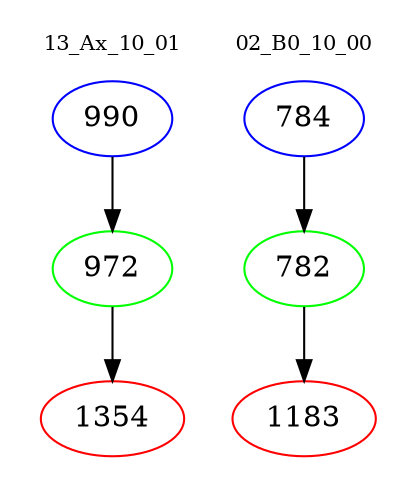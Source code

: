 digraph{
subgraph cluster_0 {
color = white
label = "13_Ax_10_01";
fontsize=10;
T0_990 [label="990", color="blue"]
T0_990 -> T0_972 [color="black"]
T0_972 [label="972", color="green"]
T0_972 -> T0_1354 [color="black"]
T0_1354 [label="1354", color="red"]
}
subgraph cluster_1 {
color = white
label = "02_B0_10_00";
fontsize=10;
T1_784 [label="784", color="blue"]
T1_784 -> T1_782 [color="black"]
T1_782 [label="782", color="green"]
T1_782 -> T1_1183 [color="black"]
T1_1183 [label="1183", color="red"]
}
}
